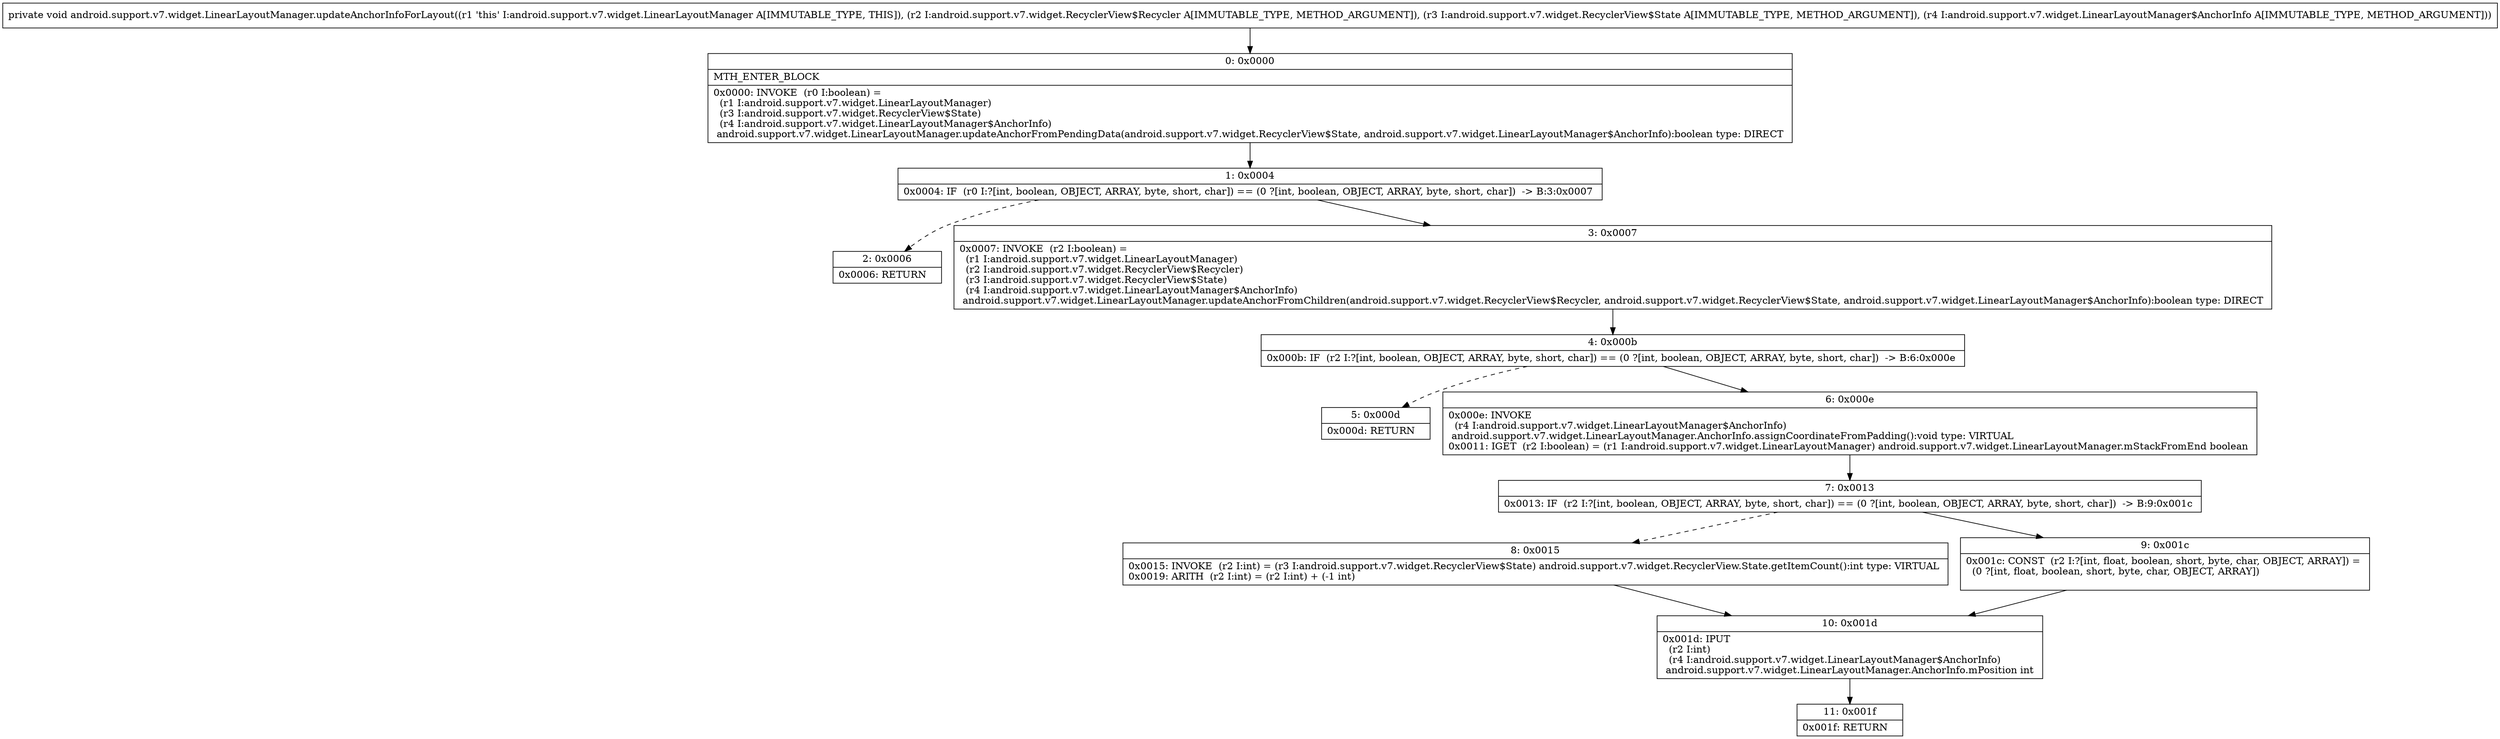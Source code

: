 digraph "CFG forandroid.support.v7.widget.LinearLayoutManager.updateAnchorInfoForLayout(Landroid\/support\/v7\/widget\/RecyclerView$Recycler;Landroid\/support\/v7\/widget\/RecyclerView$State;Landroid\/support\/v7\/widget\/LinearLayoutManager$AnchorInfo;)V" {
Node_0 [shape=record,label="{0\:\ 0x0000|MTH_ENTER_BLOCK\l|0x0000: INVOKE  (r0 I:boolean) = \l  (r1 I:android.support.v7.widget.LinearLayoutManager)\l  (r3 I:android.support.v7.widget.RecyclerView$State)\l  (r4 I:android.support.v7.widget.LinearLayoutManager$AnchorInfo)\l android.support.v7.widget.LinearLayoutManager.updateAnchorFromPendingData(android.support.v7.widget.RecyclerView$State, android.support.v7.widget.LinearLayoutManager$AnchorInfo):boolean type: DIRECT \l}"];
Node_1 [shape=record,label="{1\:\ 0x0004|0x0004: IF  (r0 I:?[int, boolean, OBJECT, ARRAY, byte, short, char]) == (0 ?[int, boolean, OBJECT, ARRAY, byte, short, char])  \-\> B:3:0x0007 \l}"];
Node_2 [shape=record,label="{2\:\ 0x0006|0x0006: RETURN   \l}"];
Node_3 [shape=record,label="{3\:\ 0x0007|0x0007: INVOKE  (r2 I:boolean) = \l  (r1 I:android.support.v7.widget.LinearLayoutManager)\l  (r2 I:android.support.v7.widget.RecyclerView$Recycler)\l  (r3 I:android.support.v7.widget.RecyclerView$State)\l  (r4 I:android.support.v7.widget.LinearLayoutManager$AnchorInfo)\l android.support.v7.widget.LinearLayoutManager.updateAnchorFromChildren(android.support.v7.widget.RecyclerView$Recycler, android.support.v7.widget.RecyclerView$State, android.support.v7.widget.LinearLayoutManager$AnchorInfo):boolean type: DIRECT \l}"];
Node_4 [shape=record,label="{4\:\ 0x000b|0x000b: IF  (r2 I:?[int, boolean, OBJECT, ARRAY, byte, short, char]) == (0 ?[int, boolean, OBJECT, ARRAY, byte, short, char])  \-\> B:6:0x000e \l}"];
Node_5 [shape=record,label="{5\:\ 0x000d|0x000d: RETURN   \l}"];
Node_6 [shape=record,label="{6\:\ 0x000e|0x000e: INVOKE  \l  (r4 I:android.support.v7.widget.LinearLayoutManager$AnchorInfo)\l android.support.v7.widget.LinearLayoutManager.AnchorInfo.assignCoordinateFromPadding():void type: VIRTUAL \l0x0011: IGET  (r2 I:boolean) = (r1 I:android.support.v7.widget.LinearLayoutManager) android.support.v7.widget.LinearLayoutManager.mStackFromEnd boolean \l}"];
Node_7 [shape=record,label="{7\:\ 0x0013|0x0013: IF  (r2 I:?[int, boolean, OBJECT, ARRAY, byte, short, char]) == (0 ?[int, boolean, OBJECT, ARRAY, byte, short, char])  \-\> B:9:0x001c \l}"];
Node_8 [shape=record,label="{8\:\ 0x0015|0x0015: INVOKE  (r2 I:int) = (r3 I:android.support.v7.widget.RecyclerView$State) android.support.v7.widget.RecyclerView.State.getItemCount():int type: VIRTUAL \l0x0019: ARITH  (r2 I:int) = (r2 I:int) + (\-1 int) \l}"];
Node_9 [shape=record,label="{9\:\ 0x001c|0x001c: CONST  (r2 I:?[int, float, boolean, short, byte, char, OBJECT, ARRAY]) = \l  (0 ?[int, float, boolean, short, byte, char, OBJECT, ARRAY])\l \l}"];
Node_10 [shape=record,label="{10\:\ 0x001d|0x001d: IPUT  \l  (r2 I:int)\l  (r4 I:android.support.v7.widget.LinearLayoutManager$AnchorInfo)\l android.support.v7.widget.LinearLayoutManager.AnchorInfo.mPosition int \l}"];
Node_11 [shape=record,label="{11\:\ 0x001f|0x001f: RETURN   \l}"];
MethodNode[shape=record,label="{private void android.support.v7.widget.LinearLayoutManager.updateAnchorInfoForLayout((r1 'this' I:android.support.v7.widget.LinearLayoutManager A[IMMUTABLE_TYPE, THIS]), (r2 I:android.support.v7.widget.RecyclerView$Recycler A[IMMUTABLE_TYPE, METHOD_ARGUMENT]), (r3 I:android.support.v7.widget.RecyclerView$State A[IMMUTABLE_TYPE, METHOD_ARGUMENT]), (r4 I:android.support.v7.widget.LinearLayoutManager$AnchorInfo A[IMMUTABLE_TYPE, METHOD_ARGUMENT])) }"];
MethodNode -> Node_0;
Node_0 -> Node_1;
Node_1 -> Node_2[style=dashed];
Node_1 -> Node_3;
Node_3 -> Node_4;
Node_4 -> Node_5[style=dashed];
Node_4 -> Node_6;
Node_6 -> Node_7;
Node_7 -> Node_8[style=dashed];
Node_7 -> Node_9;
Node_8 -> Node_10;
Node_9 -> Node_10;
Node_10 -> Node_11;
}

